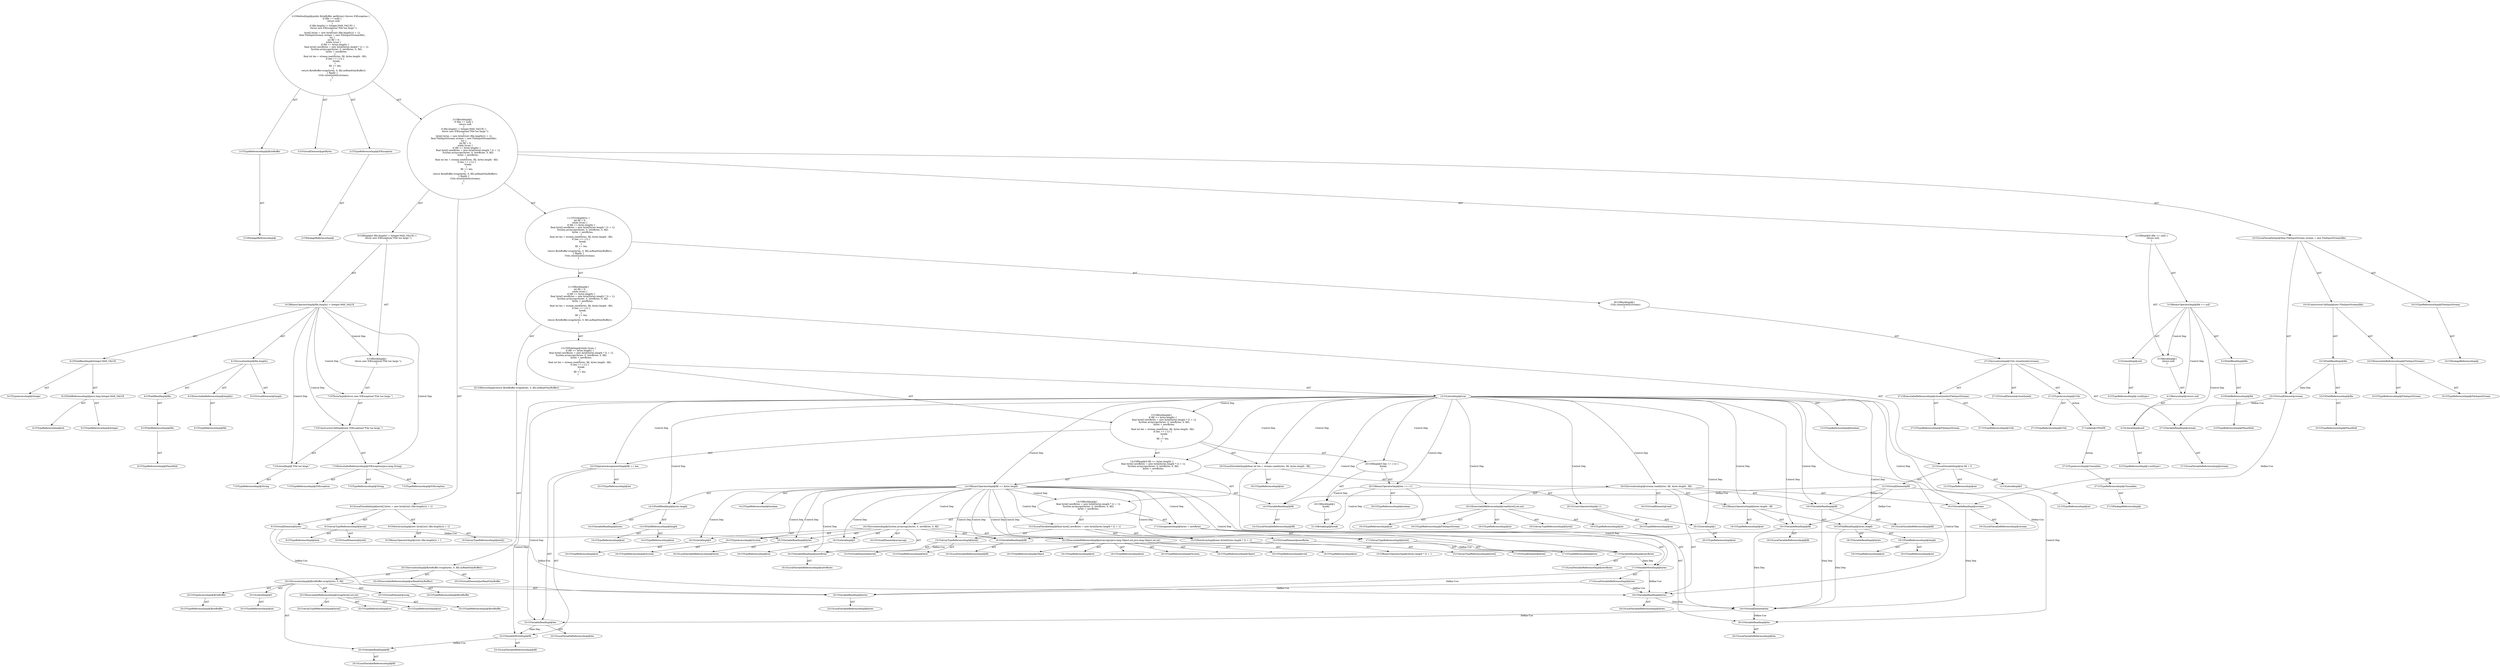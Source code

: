 digraph "getBytes#?" {
0 [label="2:CtTypeReferenceImpl@ByteBuffer" shape=ellipse]
1 [label="2:CtPackageReferenceImpl@" shape=ellipse]
2 [label="2:CtVirtualElement@getBytes" shape=ellipse]
3 [label="2:CtTypeReferenceImpl@IOException" shape=ellipse]
4 [label="2:CtPackageReferenceImpl@" shape=ellipse]
5 [label="3:CtFieldReferenceImpl@file" shape=ellipse]
6 [label="3:CtTypeReferenceImpl@PlaceHold" shape=ellipse]
7 [label="3:CtFieldReadImpl@file" shape=ellipse]
8 [label="3:CtLiteralImpl@null" shape=ellipse]
9 [label="3:CtTypeReferenceImpl@<nulltype>" shape=ellipse]
10 [label="3:CtBinaryOperatorImpl@file == null" shape=ellipse]
11 [label="4:CtLiteralImpl@null" shape=ellipse]
12 [label="4:CtTypeReferenceImpl@<nulltype>" shape=ellipse]
13 [label="4:CtReturnImpl@return null" shape=ellipse]
14 [label="3:CtBlockImpl@\{
    return null;
\}" shape=ellipse]
15 [label="3:CtIfImpl@if (file == null) \{
    return null;
\}" shape=ellipse]
16 [label="6:CtExecutableReferenceImpl@length()" shape=ellipse]
17 [label="6:CtTypeReferenceImpl@file" shape=ellipse]
18 [label="6:CtVirtualElement@length" shape=ellipse]
19 [label="6:CtFieldReferenceImpl@file" shape=ellipse]
20 [label="6:CtTypeReferenceImpl@PlaceHold" shape=ellipse]
21 [label="6:CtFieldReadImpl@file" shape=ellipse]
22 [label="6:CtInvocationImpl@file.length()" shape=ellipse]
23 [label="6:CtFieldReferenceImpl@java.lang.Integer.MAX_VALUE" shape=ellipse]
24 [label="6:CtTypeReferenceImpl@Integer" shape=ellipse]
25 [label="6:CtTypeReferenceImpl@int" shape=ellipse]
26 [label="6:CtFieldReadImpl@Integer.MAX_VALUE" shape=ellipse]
27 [label="6:CtTypeAccessImpl@Integer" shape=ellipse]
28 [label="6:CtBinaryOperatorImpl@file.length() > Integer.MAX_VALUE" shape=ellipse]
29 [label="7:CtExecutableReferenceImpl@IOException(java.lang.String)" shape=ellipse]
30 [label="7:CtTypeReferenceImpl@IOException" shape=ellipse]
31 [label="7:CtTypeReferenceImpl@IOException" shape=ellipse]
32 [label="7:CtTypeReferenceImpl@String" shape=ellipse]
33 [label="7:CtLiteralImpl@\"File too large.\"" shape=ellipse]
34 [label="7:CtTypeReferenceImpl@String" shape=ellipse]
35 [label="7:CtConstructorCallImpl@new IOException(\"File too large.\")" shape=ellipse]
36 [label="7:CtThrowImpl@throw new IOException(\"File too large.\")" shape=ellipse]
37 [label="6:CtBlockImpl@\{
    throw new IOException(\"File too large.\");
\}" shape=ellipse]
38 [label="6:CtIfImpl@if (file.length() > Integer.MAX_VALUE) \{
    throw new IOException(\"File too large.\");
\}" shape=ellipse]
39 [label="9:CtVirtualElement@byte[]" shape=ellipse]
40 [label="9:CtArrayTypeReferenceImpl@byte[]" shape=ellipse]
41 [label="9:CtTypeReferenceImpl@byte" shape=ellipse]
42 [label="9:CtNewArrayImpl@new byte[((int) (file.length())) + 1]" shape=ellipse]
43 [label="9:CtArrayTypeReferenceImpl@byte[]" shape=ellipse]
44 [label="9:CtBinaryOperatorImpl@((int) (file.length())) + 1" shape=ellipse]
45 [label="9:CtVirtualElement@bytes" shape=ellipse]
46 [label="9:CtLocalVariableImpl@byte[] bytes = new byte[((int) (file.length())) + 1]" shape=ellipse]
47 [label="10:CtTypeReferenceImpl@FileInputStream" shape=ellipse]
48 [label="10:CtPackageReferenceImpl@" shape=ellipse]
49 [label="10:CtExecutableReferenceImpl@FileInputStream()" shape=ellipse]
50 [label="10:CtTypeReferenceImpl@FileInputStream" shape=ellipse]
51 [label="10:CtTypeReferenceImpl@FileInputStream" shape=ellipse]
52 [label="10:CtFieldReferenceImpl@file" shape=ellipse]
53 [label="10:CtTypeReferenceImpl@PlaceHold" shape=ellipse]
54 [label="10:CtFieldReadImpl@file" shape=ellipse]
55 [label="10:CtConstructorCallImpl@new FileInputStream(file)" shape=ellipse]
56 [label="10:CtVirtualElement@stream" shape=ellipse]
57 [label="10:CtLocalVariableImpl@final FileInputStream stream = new FileInputStream(file)" shape=ellipse]
58 [label="12:CtTypeReferenceImpl@int" shape=ellipse]
59 [label="12:CtLiteralImpl@0" shape=ellipse]
60 [label="12:CtTypeReferenceImpl@int" shape=ellipse]
61 [label="12:CtVirtualElement@fill" shape=ellipse]
62 [label="12:CtLocalVariableImpl@int fill = 0" shape=ellipse]
63 [label="13:CtLiteralImpl@true" shape=ellipse]
64 [label="13:CtTypeReferenceImpl@boolean" shape=ellipse]
65 [label="14:CtVariableReadImpl@fill" shape=ellipse]
66 [label="14:CtLocalVariableReferenceImpl@fill" shape=ellipse]
67 [label="14:CtFieldReferenceImpl@length" shape=ellipse]
68 [label="14:CtTypeReferenceImpl@int" shape=ellipse]
69 [label="14:CtTypeReferenceImpl@int" shape=ellipse]
70 [label="14:CtFieldReadImpl@bytes.length" shape=ellipse]
71 [label="14:CtVariableReadImpl@bytes" shape=ellipse]
72 [label="14:CtBinaryOperatorImpl@fill >= bytes.length" shape=ellipse]
73 [label="14:CtTypeReferenceImpl@boolean" shape=ellipse]
74 [label="15:CtVirtualElement@byte[]" shape=ellipse]
75 [label="15:CtArrayTypeReferenceImpl@byte[]" shape=ellipse]
76 [label="15:CtTypeReferenceImpl@byte" shape=ellipse]
77 [label="15:CtNewArrayImpl@new byte[(bytes.length * 2) + 1]" shape=ellipse]
78 [label="15:CtArrayTypeReferenceImpl@byte[]" shape=ellipse]
79 [label="15:CtBinaryOperatorImpl@(bytes.length * 2) + 1" shape=ellipse]
80 [label="15:CtVirtualElement@newBytes" shape=ellipse]
81 [label="15:CtLocalVariableImpl@final byte[] newBytes = new byte[(bytes.length * 2) + 1]" shape=ellipse]
82 [label="16:CtExecutableReferenceImpl@arraycopy(java.lang.Object,int,java.lang.Object,int,int)" shape=ellipse]
83 [label="16:CtTypeReferenceImpl@System" shape=ellipse]
84 [label="16:CtTypeReferenceImpl@void" shape=ellipse]
85 [label="16:CtTypeReferenceImpl@Object" shape=ellipse]
86 [label="16:CtTypeReferenceImpl@int" shape=ellipse]
87 [label="16:CtTypeReferenceImpl@Object" shape=ellipse]
88 [label="16:CtTypeReferenceImpl@int" shape=ellipse]
89 [label="16:CtTypeReferenceImpl@int" shape=ellipse]
90 [label="16:CtVirtualElement@arraycopy" shape=ellipse]
91 [label="16:CtTypeAccessImpl@System" shape=ellipse]
92 [label="16:CtTypeReferenceImpl@System" shape=ellipse]
93 [label="16:CtVariableReadImpl@bytes" shape=ellipse]
94 [label="16:CtLocalVariableReferenceImpl@bytes" shape=ellipse]
95 [label="16:CtLiteralImpl@0" shape=ellipse]
96 [label="16:CtTypeReferenceImpl@int" shape=ellipse]
97 [label="16:CtVariableReadImpl@newBytes" shape=ellipse]
98 [label="16:CtLocalVariableReferenceImpl@newBytes" shape=ellipse]
99 [label="16:CtLiteralImpl@0" shape=ellipse]
100 [label="16:CtTypeReferenceImpl@int" shape=ellipse]
101 [label="16:CtVariableReadImpl@fill" shape=ellipse]
102 [label="16:CtLocalVariableReferenceImpl@fill" shape=ellipse]
103 [label="16:CtInvocationImpl@System.arraycopy(bytes, 0, newBytes, 0, fill)" shape=ellipse]
104 [label="17:CtVariableWriteImpl@bytes" shape=ellipse]
105 [label="17:CtLocalVariableReferenceImpl@bytes" shape=ellipse]
106 [label="17:CtVariableReadImpl@newBytes" shape=ellipse]
107 [label="17:CtLocalVariableReferenceImpl@newBytes" shape=ellipse]
108 [label="17:CtVirtualElement@byte[]" shape=ellipse]
109 [label="17:CtArrayTypeReferenceImpl@byte[]" shape=ellipse]
110 [label="17:CtTypeReferenceImpl@byte" shape=ellipse]
111 [label="17:CtAssignmentImpl@bytes = newBytes" shape=ellipse]
112 [label="14:CtBlockImpl@\{
    final byte[] newBytes = new byte[(bytes.length * 2) + 1];
    System.arraycopy(bytes, 0, newBytes, 0, fill);
    bytes = newBytes;
\}" shape=ellipse]
113 [label="14:CtIfImpl@if (fill >= bytes.length) \{
    final byte[] newBytes = new byte[(bytes.length * 2) + 1];
    System.arraycopy(bytes, 0, newBytes, 0, fill);
    bytes = newBytes;
\}" shape=ellipse]
114 [label="19:CtTypeReferenceImpl@int" shape=ellipse]
115 [label="19:CtExecutableReferenceImpl@read(byte[],int,int)" shape=ellipse]
116 [label="19:CtTypeReferenceImpl@FileInputStream" shape=ellipse]
117 [label="19:CtTypeReferenceImpl@int" shape=ellipse]
118 [label="19:CtArrayTypeReferenceImpl@byte[]" shape=ellipse]
119 [label="19:CtTypeReferenceImpl@int" shape=ellipse]
120 [label="19:CtTypeReferenceImpl@int" shape=ellipse]
121 [label="19:CtVirtualElement@read" shape=ellipse]
122 [label="19:CtVariableReadImpl@stream" shape=ellipse]
123 [label="19:CtLocalVariableReferenceImpl@stream" shape=ellipse]
124 [label="19:CtVariableReadImpl@bytes" shape=ellipse]
125 [label="19:CtLocalVariableReferenceImpl@bytes" shape=ellipse]
126 [label="19:CtVariableReadImpl@fill" shape=ellipse]
127 [label="19:CtLocalVariableReferenceImpl@fill" shape=ellipse]
128 [label="19:CtFieldReferenceImpl@length" shape=ellipse]
129 [label="19:CtTypeReferenceImpl@int" shape=ellipse]
130 [label="19:CtTypeReferenceImpl@int" shape=ellipse]
131 [label="19:CtFieldReadImpl@bytes.length" shape=ellipse]
132 [label="19:CtVariableReadImpl@bytes" shape=ellipse]
133 [label="19:CtVariableReadImpl@fill" shape=ellipse]
134 [label="19:CtLocalVariableReferenceImpl@fill" shape=ellipse]
135 [label="19:CtBinaryOperatorImpl@bytes.length - fill" shape=ellipse]
136 [label="19:CtTypeReferenceImpl@int" shape=ellipse]
137 [label="19:CtInvocationImpl@stream.read(bytes, fill, bytes.length - fill)" shape=ellipse]
138 [label="19:CtVirtualElement@len" shape=ellipse]
139 [label="19:CtLocalVariableImpl@final int len = stream.read(bytes, fill, bytes.length - fill)" shape=ellipse]
140 [label="20:CtVariableReadImpl@len" shape=ellipse]
141 [label="20:CtLocalVariableReferenceImpl@len" shape=ellipse]
142 [label="20:CtLiteralImpl@1" shape=ellipse]
143 [label="20:CtTypeReferenceImpl@int" shape=ellipse]
144 [label="20:CtUnaryOperatorImpl@(-1)" shape=ellipse]
145 [label="20:CtTypeReferenceImpl@int" shape=ellipse]
146 [label="20:CtBinaryOperatorImpl@len == (-1)" shape=ellipse]
147 [label="20:CtTypeReferenceImpl@boolean" shape=ellipse]
148 [label="21:CtBreakImpl@break" shape=ellipse]
149 [label="20:CtBlockImpl@\{
    break;
\}" shape=ellipse]
150 [label="20:CtIfImpl@if (len == (-1)) \{
    break;
\}" shape=ellipse]
151 [label="23:CtVariableWriteImpl@fill" shape=ellipse]
152 [label="23:CtLocalVariableReferenceImpl@fill" shape=ellipse]
153 [label="23:CtVariableReadImpl@len" shape=ellipse]
154 [label="23:CtLocalVariableReferenceImpl@len" shape=ellipse]
155 [label="23:CtTypeReferenceImpl@int" shape=ellipse]
156 [label="23:CtOperatorAssignmentImpl@fill += len" shape=ellipse]
157 [label="13:CtBlockImpl@\{
    if (fill >= bytes.length) \{
        final byte[] newBytes = new byte[(bytes.length * 2) + 1];
        System.arraycopy(bytes, 0, newBytes, 0, fill);
        bytes = newBytes;
    \}
    final int len = stream.read(bytes, fill, bytes.length - fill);
    if (len == (-1)) \{
        break;
    \}
    fill += len;
\}" shape=ellipse]
158 [label="13:CtWhileImpl@while (true) \{
    if (fill >= bytes.length) \{
        final byte[] newBytes = new byte[(bytes.length * 2) + 1];
        System.arraycopy(bytes, 0, newBytes, 0, fill);
        bytes = newBytes;
    \}
    final int len = stream.read(bytes, fill, bytes.length - fill);
    if (len == (-1)) \{
        break;
    \}
    fill += len;
\} " shape=ellipse]
159 [label="25:CtExecutableReferenceImpl@asReadOnlyBuffer()" shape=ellipse]
160 [label="25:CtTypeReferenceImpl@ByteBuffer" shape=ellipse]
161 [label="25:CtVirtualElement@asReadOnlyBuffer" shape=ellipse]
162 [label="25:CtExecutableReferenceImpl@wrap(byte[],int,int)" shape=ellipse]
163 [label="25:CtTypeReferenceImpl@ByteBuffer" shape=ellipse]
164 [label="25:CtArrayTypeReferenceImpl@byte[]" shape=ellipse]
165 [label="25:CtTypeReferenceImpl@int" shape=ellipse]
166 [label="25:CtTypeReferenceImpl@int" shape=ellipse]
167 [label="25:CtVirtualElement@wrap" shape=ellipse]
168 [label="25:CtTypeAccessImpl@ByteBuffer" shape=ellipse]
169 [label="25:CtTypeReferenceImpl@ByteBuffer" shape=ellipse]
170 [label="25:CtVariableReadImpl@bytes" shape=ellipse]
171 [label="25:CtLocalVariableReferenceImpl@bytes" shape=ellipse]
172 [label="25:CtLiteralImpl@0" shape=ellipse]
173 [label="25:CtTypeReferenceImpl@int" shape=ellipse]
174 [label="25:CtVariableReadImpl@fill" shape=ellipse]
175 [label="25:CtLocalVariableReferenceImpl@fill" shape=ellipse]
176 [label="25:CtInvocationImpl@ByteBuffer.wrap(bytes, 0, fill)" shape=ellipse]
177 [label="25:CtInvocationImpl@ByteBuffer.wrap(bytes, 0, fill).asReadOnlyBuffer()" shape=ellipse]
178 [label="25:CtReturnImpl@return ByteBuffer.wrap(bytes, 0, fill).asReadOnlyBuffer()" shape=ellipse]
179 [label="11:CtBlockImpl@\{
    int fill = 0;
    while (true) \{
        if (fill >= bytes.length) \{
            final byte[] newBytes = new byte[(bytes.length * 2) + 1];
            System.arraycopy(bytes, 0, newBytes, 0, fill);
            bytes = newBytes;
        \}
        final int len = stream.read(bytes, fill, bytes.length - fill);
        if (len == (-1)) \{
            break;
        \}
        fill += len;
    \} 
    return ByteBuffer.wrap(bytes, 0, fill).asReadOnlyBuffer();
\}" shape=ellipse]
180 [label="27:CtExecutableReferenceImpl@closeQuietly(FileInputStream)" shape=ellipse]
181 [label="27:CtTypeReferenceImpl@Utils" shape=ellipse]
182 [label="27:CtTypeReferenceImpl@FileInputStream" shape=ellipse]
183 [label="27:CtVirtualElement@closeQuietly" shape=ellipse]
184 [label="27:CtTypeAccessImpl@Utils" shape=ellipse]
185 [label="27:CtTypeReferenceImpl@Utils" shape=ellipse]
186 [label="27:CtVariableReadImpl@stream" shape=ellipse]
187 [label="27:CtLocalVariableReferenceImpl@stream" shape=ellipse]
188 [label="27:CtInvocationImpl@Utils.closeQuietly(stream)" shape=ellipse]
189 [label="26:CtBlockImpl@\{
    Utils.closeQuietly(stream);
\}" shape=ellipse]
190 [label="11:CtTryImpl@try \{
    int fill = 0;
    while (true) \{
        if (fill >= bytes.length) \{
            final byte[] newBytes = new byte[(bytes.length * 2) + 1];
            System.arraycopy(bytes, 0, newBytes, 0, fill);
            bytes = newBytes;
        \}
        final int len = stream.read(bytes, fill, bytes.length - fill);
        if (len == (-1)) \{
            break;
        \}
        fill += len;
    \} 
    return ByteBuffer.wrap(bytes, 0, fill).asReadOnlyBuffer();
\} finally \{
    Utils.closeQuietly(stream);
\}" shape=ellipse]
191 [label="2:CtBlockImpl@\{
    if (file == null) \{
        return null;
    \}
    if (file.length() > Integer.MAX_VALUE) \{
        throw new IOException(\"File too large.\");
    \}
    byte[] bytes = new byte[((int) (file.length())) + 1];
    final FileInputStream stream = new FileInputStream(file);
    try \{
        int fill = 0;
        while (true) \{
            if (fill >= bytes.length) \{
                final byte[] newBytes = new byte[(bytes.length * 2) + 1];
                System.arraycopy(bytes, 0, newBytes, 0, fill);
                bytes = newBytes;
            \}
            final int len = stream.read(bytes, fill, bytes.length - fill);
            if (len == (-1)) \{
                break;
            \}
            fill += len;
        \} 
        return ByteBuffer.wrap(bytes, 0, fill).asReadOnlyBuffer();
    \} finally \{
        Utils.closeQuietly(stream);
    \}
\}" shape=ellipse]
192 [label="2:CtMethodImpl@public ByteBuffer getBytes() throws IOException \{
    if (file == null) \{
        return null;
    \}
    if (file.length() > Integer.MAX_VALUE) \{
        throw new IOException(\"File too large.\");
    \}
    byte[] bytes = new byte[((int) (file.length())) + 1];
    final FileInputStream stream = new FileInputStream(file);
    try \{
        int fill = 0;
        while (true) \{
            if (fill >= bytes.length) \{
                final byte[] newBytes = new byte[(bytes.length * 2) + 1];
                System.arraycopy(bytes, 0, newBytes, 0, fill);
                bytes = newBytes;
            \}
            final int len = stream.read(bytes, fill, bytes.length - fill);
            if (len == (-1)) \{
                break;
            \}
            fill += len;
        \} 
        return ByteBuffer.wrap(bytes, 0, fill).asReadOnlyBuffer();
    \} finally \{
        Utils.closeQuietly(stream);
    \}
\}" shape=ellipse]
193 [label="27:Update@UPDATE" shape=ellipse]
194 [label="27:CtPackageReferenceImpl@" shape=ellipse]
195 [label="27:CtTypeReferenceImpl@Closeables" shape=ellipse]
196 [label="27:CtTypeAccessImpl@Closeables" shape=ellipse]
0 -> 1 [label="AST"];
3 -> 4 [label="AST"];
5 -> 6 [label="AST"];
7 -> 5 [label="AST"];
8 -> 9 [label="AST"];
10 -> 7 [label="AST"];
10 -> 8 [label="AST"];
10 -> 14 [label="Control Dep"];
10 -> 13 [label="Control Dep"];
10 -> 11 [label="Control Dep"];
11 -> 12 [label="AST"];
13 -> 11 [label="AST"];
14 -> 13 [label="AST"];
15 -> 10 [label="AST"];
15 -> 14 [label="AST"];
16 -> 17 [label="AST"];
19 -> 20 [label="AST"];
21 -> 19 [label="AST"];
22 -> 18 [label="AST"];
22 -> 21 [label="AST"];
22 -> 16 [label="AST"];
23 -> 24 [label="AST"];
23 -> 25 [label="AST"];
26 -> 27 [label="AST"];
26 -> 23 [label="AST"];
28 -> 22 [label="AST"];
28 -> 26 [label="AST"];
28 -> 37 [label="Control Dep"];
28 -> 36 [label="Control Dep"];
28 -> 35 [label="Control Dep"];
28 -> 29 [label="Control Dep"];
28 -> 33 [label="Control Dep"];
29 -> 30 [label="AST"];
29 -> 31 [label="AST"];
29 -> 32 [label="AST"];
33 -> 34 [label="AST"];
35 -> 29 [label="AST"];
35 -> 33 [label="AST"];
36 -> 35 [label="AST"];
37 -> 36 [label="AST"];
38 -> 28 [label="AST"];
38 -> 37 [label="AST"];
40 -> 39 [label="AST"];
40 -> 41 [label="AST"];
42 -> 43 [label="AST"];
42 -> 44 [label="AST"];
45 -> 93 [label="Define-Use"];
45 -> 124 [label="Define-Use"];
45 -> 170 [label="Define-Use"];
46 -> 45 [label="AST"];
46 -> 40 [label="AST"];
46 -> 42 [label="AST"];
47 -> 48 [label="AST"];
49 -> 50 [label="AST"];
49 -> 51 [label="AST"];
52 -> 53 [label="AST"];
54 -> 52 [label="AST"];
54 -> 56 [label="Data Dep"];
55 -> 49 [label="AST"];
55 -> 54 [label="AST"];
56 -> 122 [label="Define-Use"];
56 -> 186 [label="Define-Use"];
57 -> 56 [label="AST"];
57 -> 47 [label="AST"];
57 -> 55 [label="AST"];
59 -> 60 [label="AST"];
61 -> 65 [label="Define-Use"];
61 -> 101 [label="Define-Use"];
61 -> 126 [label="Define-Use"];
61 -> 133 [label="Define-Use"];
62 -> 61 [label="AST"];
62 -> 58 [label="AST"];
62 -> 59 [label="AST"];
63 -> 64 [label="AST"];
63 -> 157 [label="Control Dep"];
63 -> 113 [label="Control Dep"];
63 -> 72 [label="Control Dep"];
63 -> 65 [label="Control Dep"];
63 -> 70 [label="Control Dep"];
63 -> 139 [label="Control Dep"];
63 -> 137 [label="Control Dep"];
63 -> 115 [label="Control Dep"];
63 -> 122 [label="Control Dep"];
63 -> 124 [label="Control Dep"];
63 -> 126 [label="Control Dep"];
63 -> 135 [label="Control Dep"];
63 -> 131 [label="Control Dep"];
63 -> 133 [label="Control Dep"];
63 -> 150 [label="Control Dep"];
63 -> 146 [label="Control Dep"];
63 -> 140 [label="Control Dep"];
63 -> 144 [label="Control Dep"];
63 -> 142 [label="Control Dep"];
63 -> 156 [label="Control Dep"];
63 -> 151 [label="Control Dep"];
63 -> 153 [label="Control Dep"];
65 -> 66 [label="AST"];
67 -> 68 [label="AST"];
67 -> 69 [label="AST"];
70 -> 71 [label="AST"];
70 -> 67 [label="AST"];
72 -> 73 [label="AST"];
72 -> 65 [label="AST"];
72 -> 70 [label="AST"];
72 -> 112 [label="Control Dep"];
72 -> 81 [label="Control Dep"];
72 -> 75 [label="Control Dep"];
72 -> 77 [label="Control Dep"];
72 -> 103 [label="Control Dep"];
72 -> 82 [label="Control Dep"];
72 -> 91 [label="Control Dep"];
72 -> 93 [label="Control Dep"];
72 -> 95 [label="Control Dep"];
72 -> 97 [label="Control Dep"];
72 -> 99 [label="Control Dep"];
72 -> 101 [label="Control Dep"];
72 -> 111 [label="Control Dep"];
72 -> 104 [label="Control Dep"];
72 -> 106 [label="Control Dep"];
72 -> 109 [label="Control Dep"];
75 -> 74 [label="AST"];
75 -> 76 [label="AST"];
77 -> 78 [label="AST"];
77 -> 79 [label="AST"];
80 -> 97 [label="Define-Use"];
80 -> 106 [label="Define-Use"];
81 -> 80 [label="AST"];
81 -> 75 [label="AST"];
81 -> 77 [label="AST"];
82 -> 83 [label="AST"];
82 -> 84 [label="AST"];
82 -> 85 [label="AST"];
82 -> 86 [label="AST"];
82 -> 87 [label="AST"];
82 -> 88 [label="AST"];
82 -> 89 [label="AST"];
91 -> 92 [label="AST"];
93 -> 94 [label="AST"];
95 -> 96 [label="AST"];
97 -> 98 [label="AST"];
99 -> 100 [label="AST"];
101 -> 102 [label="AST"];
103 -> 90 [label="AST"];
103 -> 91 [label="AST"];
103 -> 82 [label="AST"];
103 -> 93 [label="AST"];
103 -> 95 [label="AST"];
103 -> 97 [label="AST"];
103 -> 99 [label="AST"];
103 -> 101 [label="AST"];
104 -> 105 [label="AST"];
104 -> 124 [label="Define-Use"];
104 -> 170 [label="Define-Use"];
105 -> 124 [label="Define-Use"];
105 -> 170 [label="Define-Use"];
106 -> 107 [label="AST"];
106 -> 104 [label="Data Dep"];
109 -> 108 [label="AST"];
109 -> 110 [label="AST"];
111 -> 109 [label="AST"];
111 -> 104 [label="AST"];
111 -> 106 [label="AST"];
112 -> 81 [label="AST"];
112 -> 103 [label="AST"];
112 -> 111 [label="AST"];
113 -> 72 [label="AST"];
113 -> 112 [label="AST"];
115 -> 116 [label="AST"];
115 -> 117 [label="AST"];
115 -> 118 [label="AST"];
115 -> 119 [label="AST"];
115 -> 120 [label="AST"];
122 -> 123 [label="AST"];
122 -> 138 [label="Data Dep"];
124 -> 125 [label="AST"];
124 -> 138 [label="Data Dep"];
126 -> 127 [label="AST"];
126 -> 138 [label="Data Dep"];
128 -> 129 [label="AST"];
128 -> 130 [label="AST"];
131 -> 132 [label="AST"];
131 -> 128 [label="AST"];
131 -> 138 [label="Data Dep"];
133 -> 134 [label="AST"];
133 -> 138 [label="Data Dep"];
135 -> 136 [label="AST"];
135 -> 131 [label="AST"];
135 -> 133 [label="AST"];
137 -> 121 [label="AST"];
137 -> 122 [label="AST"];
137 -> 115 [label="AST"];
137 -> 124 [label="AST"];
137 -> 126 [label="AST"];
137 -> 135 [label="AST"];
138 -> 140 [label="Define-Use"];
138 -> 153 [label="Define-Use"];
139 -> 138 [label="AST"];
139 -> 114 [label="AST"];
139 -> 137 [label="AST"];
140 -> 141 [label="AST"];
142 -> 143 [label="AST"];
144 -> 145 [label="AST"];
144 -> 142 [label="AST"];
146 -> 147 [label="AST"];
146 -> 140 [label="AST"];
146 -> 144 [label="AST"];
146 -> 149 [label="Control Dep"];
146 -> 148 [label="Control Dep"];
149 -> 148 [label="AST"];
150 -> 146 [label="AST"];
150 -> 149 [label="AST"];
151 -> 152 [label="AST"];
151 -> 174 [label="Define-Use"];
153 -> 154 [label="AST"];
153 -> 151 [label="Data Dep"];
156 -> 155 [label="AST"];
156 -> 151 [label="AST"];
156 -> 153 [label="AST"];
157 -> 113 [label="AST"];
157 -> 139 [label="AST"];
157 -> 150 [label="AST"];
157 -> 156 [label="AST"];
158 -> 63 [label="AST"];
158 -> 157 [label="AST"];
159 -> 160 [label="AST"];
162 -> 163 [label="AST"];
162 -> 164 [label="AST"];
162 -> 165 [label="AST"];
162 -> 166 [label="AST"];
168 -> 169 [label="AST"];
170 -> 171 [label="AST"];
172 -> 173 [label="AST"];
174 -> 175 [label="AST"];
176 -> 167 [label="AST"];
176 -> 168 [label="AST"];
176 -> 162 [label="AST"];
176 -> 170 [label="AST"];
176 -> 172 [label="AST"];
176 -> 174 [label="AST"];
177 -> 161 [label="AST"];
177 -> 176 [label="AST"];
177 -> 159 [label="AST"];
178 -> 177 [label="AST"];
179 -> 62 [label="AST"];
179 -> 158 [label="AST"];
179 -> 178 [label="AST"];
180 -> 181 [label="AST"];
180 -> 182 [label="AST"];
184 -> 185 [label="AST"];
184 -> 193 [label="Action"];
186 -> 187 [label="AST"];
188 -> 183 [label="AST"];
188 -> 184 [label="AST"];
188 -> 180 [label="AST"];
188 -> 186 [label="AST"];
189 -> 188 [label="AST"];
190 -> 179 [label="AST"];
190 -> 189 [label="AST"];
191 -> 15 [label="AST"];
191 -> 38 [label="AST"];
191 -> 46 [label="AST"];
191 -> 57 [label="AST"];
191 -> 190 [label="AST"];
192 -> 2 [label="AST"];
192 -> 0 [label="AST"];
192 -> 3 [label="AST"];
192 -> 191 [label="AST"];
193 -> 196 [label="Action"];
195 -> 194 [label="AST"];
196 -> 195 [label="AST"];
}